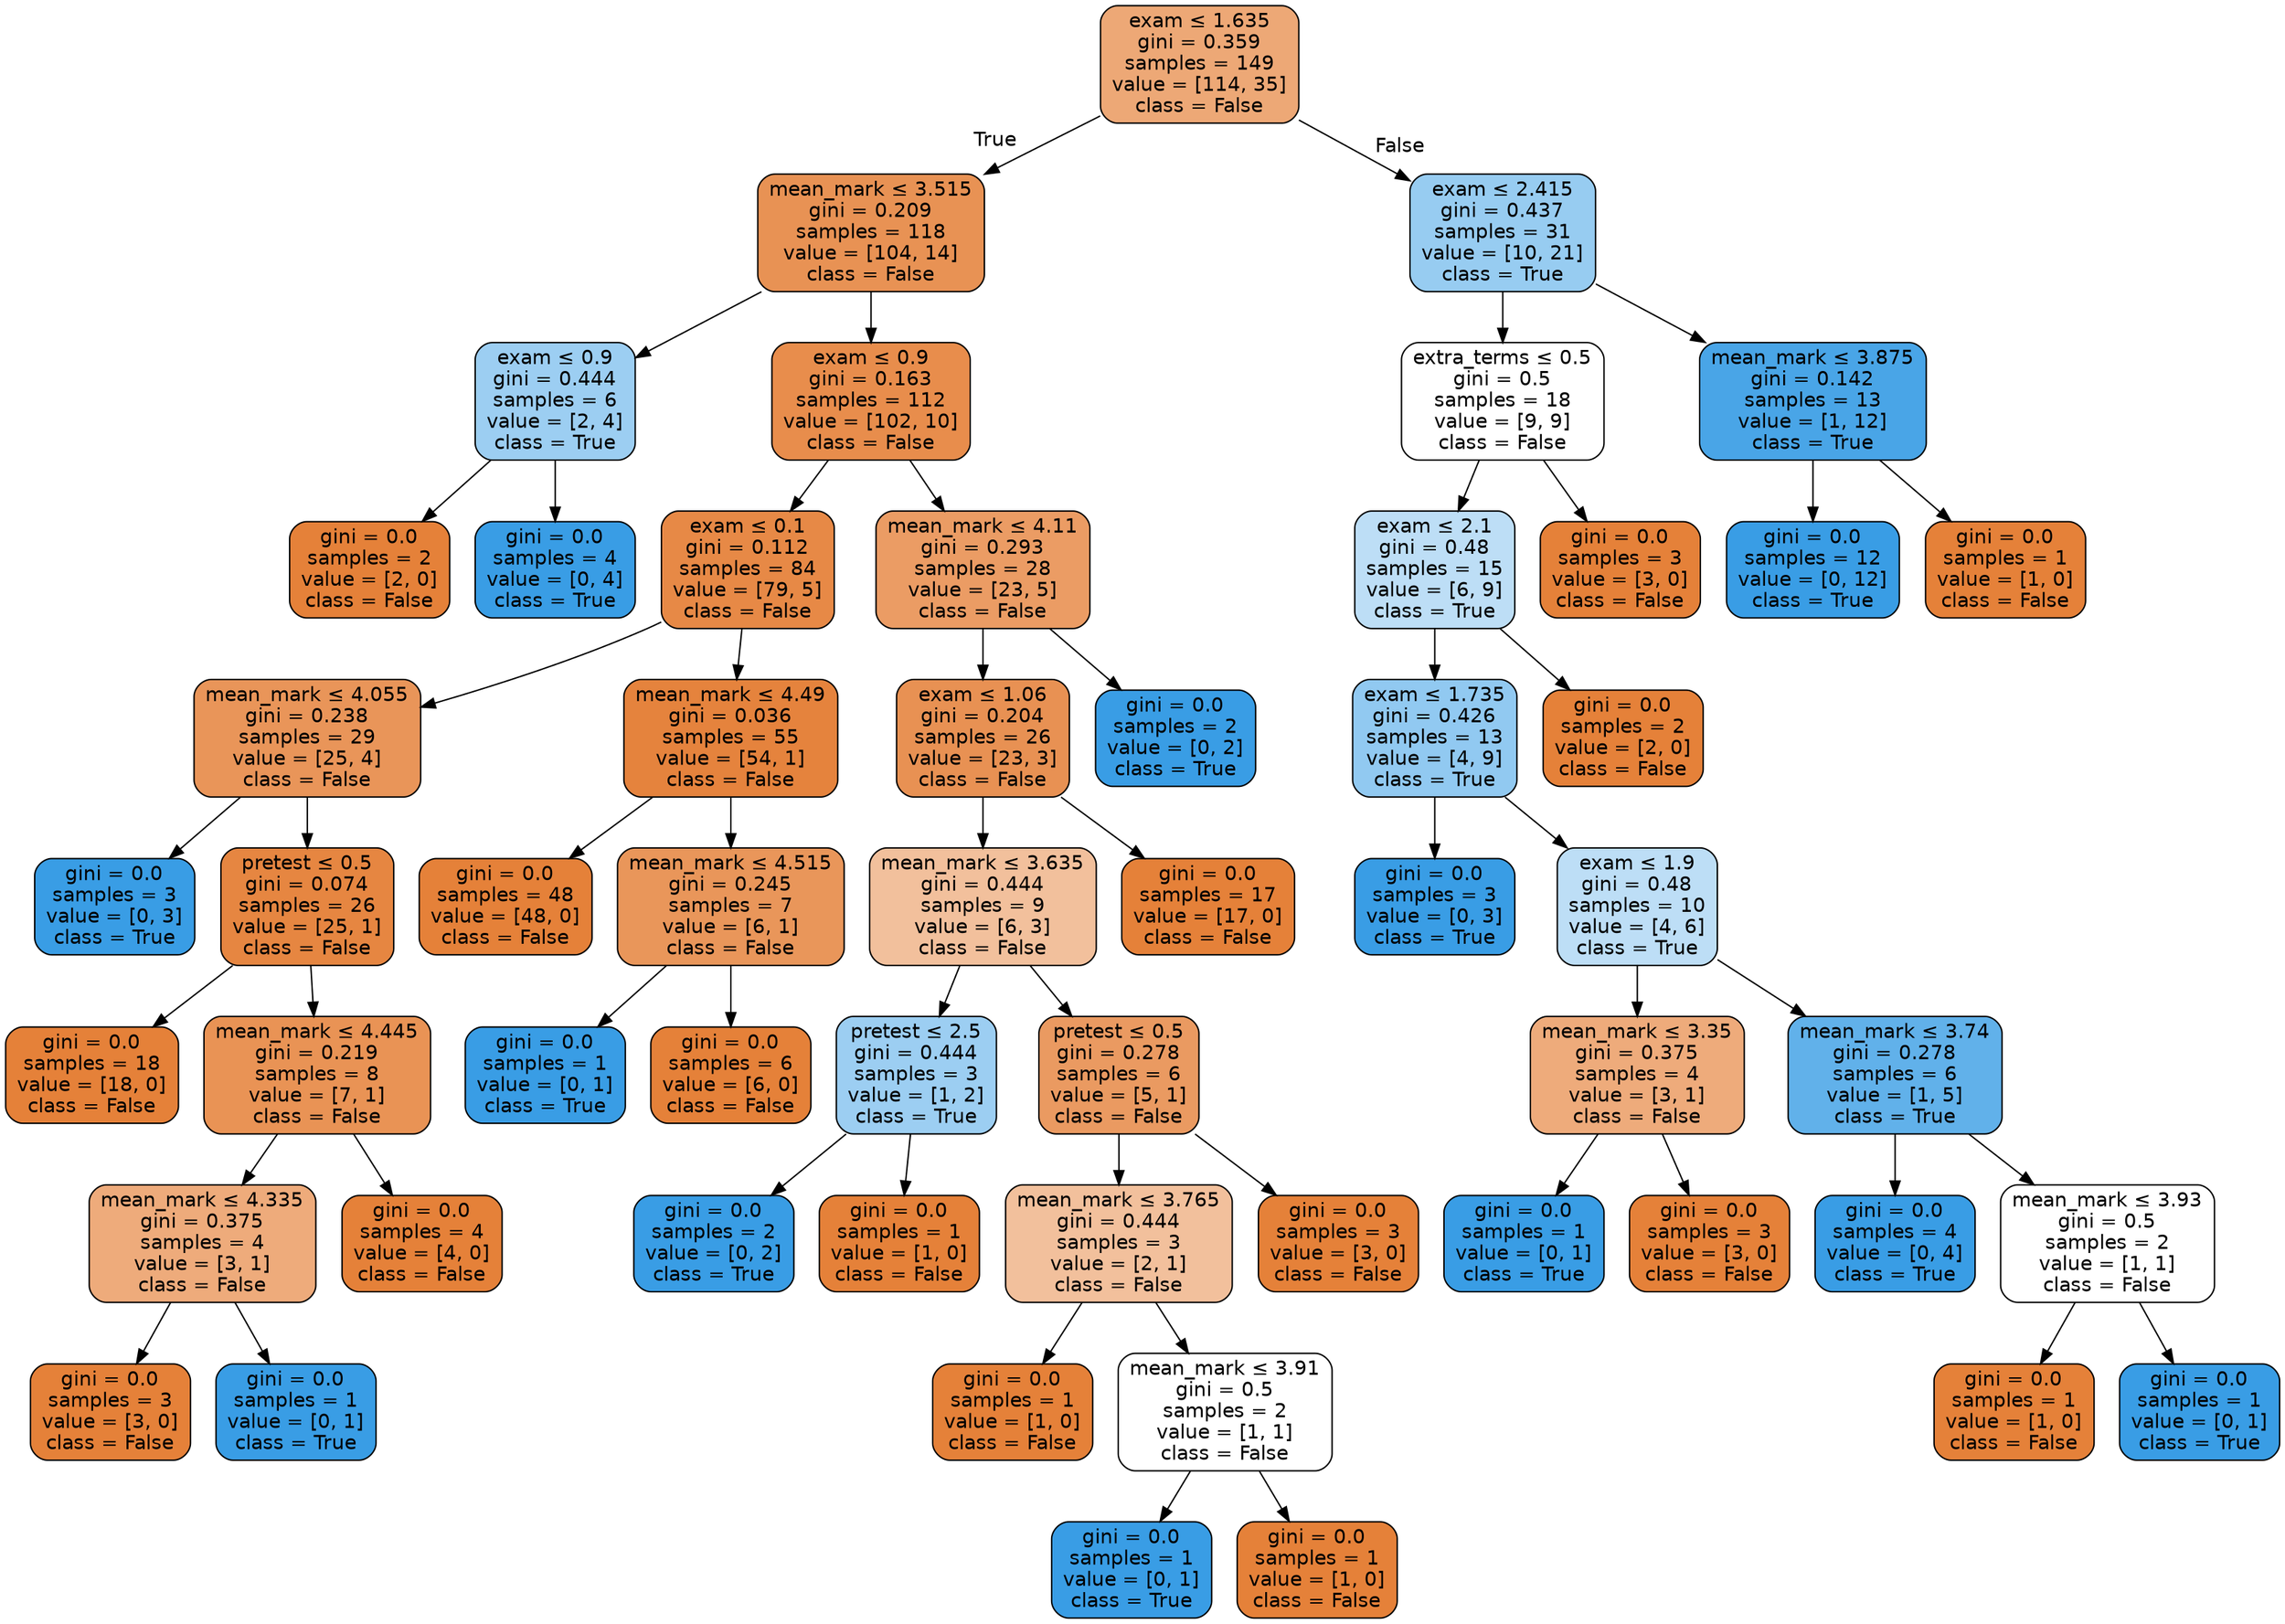 digraph Tree {
node [shape=box, style="filled, rounded", color="black", fontname=helvetica] ;
edge [fontname=helvetica] ;
0 [label=<exam &le; 1.635<br/>gini = 0.359<br/>samples = 149<br/>value = [114, 35]<br/>class = False>, fillcolor="#eda876"] ;
1 [label=<mean_mark &le; 3.515<br/>gini = 0.209<br/>samples = 118<br/>value = [104, 14]<br/>class = False>, fillcolor="#e89254"] ;
0 -> 1 [labeldistance=2.5, labelangle=45, headlabel="True"] ;
2 [label=<exam &le; 0.9<br/>gini = 0.444<br/>samples = 6<br/>value = [2, 4]<br/>class = True>, fillcolor="#9ccef2"] ;
1 -> 2 ;
3 [label=<gini = 0.0<br/>samples = 2<br/>value = [2, 0]<br/>class = False>, fillcolor="#e58139"] ;
2 -> 3 ;
4 [label=<gini = 0.0<br/>samples = 4<br/>value = [0, 4]<br/>class = True>, fillcolor="#399de5"] ;
2 -> 4 ;
5 [label=<exam &le; 0.9<br/>gini = 0.163<br/>samples = 112<br/>value = [102, 10]<br/>class = False>, fillcolor="#e88d4c"] ;
1 -> 5 ;
6 [label=<exam &le; 0.1<br/>gini = 0.112<br/>samples = 84<br/>value = [79, 5]<br/>class = False>, fillcolor="#e78946"] ;
5 -> 6 ;
7 [label=<mean_mark &le; 4.055<br/>gini = 0.238<br/>samples = 29<br/>value = [25, 4]<br/>class = False>, fillcolor="#e99559"] ;
6 -> 7 ;
8 [label=<gini = 0.0<br/>samples = 3<br/>value = [0, 3]<br/>class = True>, fillcolor="#399de5"] ;
7 -> 8 ;
9 [label=<pretest &le; 0.5<br/>gini = 0.074<br/>samples = 26<br/>value = [25, 1]<br/>class = False>, fillcolor="#e68641"] ;
7 -> 9 ;
10 [label=<gini = 0.0<br/>samples = 18<br/>value = [18, 0]<br/>class = False>, fillcolor="#e58139"] ;
9 -> 10 ;
11 [label=<mean_mark &le; 4.445<br/>gini = 0.219<br/>samples = 8<br/>value = [7, 1]<br/>class = False>, fillcolor="#e99355"] ;
9 -> 11 ;
12 [label=<mean_mark &le; 4.335<br/>gini = 0.375<br/>samples = 4<br/>value = [3, 1]<br/>class = False>, fillcolor="#eeab7b"] ;
11 -> 12 ;
13 [label=<gini = 0.0<br/>samples = 3<br/>value = [3, 0]<br/>class = False>, fillcolor="#e58139"] ;
12 -> 13 ;
14 [label=<gini = 0.0<br/>samples = 1<br/>value = [0, 1]<br/>class = True>, fillcolor="#399de5"] ;
12 -> 14 ;
15 [label=<gini = 0.0<br/>samples = 4<br/>value = [4, 0]<br/>class = False>, fillcolor="#e58139"] ;
11 -> 15 ;
16 [label=<mean_mark &le; 4.49<br/>gini = 0.036<br/>samples = 55<br/>value = [54, 1]<br/>class = False>, fillcolor="#e5833d"] ;
6 -> 16 ;
17 [label=<gini = 0.0<br/>samples = 48<br/>value = [48, 0]<br/>class = False>, fillcolor="#e58139"] ;
16 -> 17 ;
18 [label=<mean_mark &le; 4.515<br/>gini = 0.245<br/>samples = 7<br/>value = [6, 1]<br/>class = False>, fillcolor="#e9965a"] ;
16 -> 18 ;
19 [label=<gini = 0.0<br/>samples = 1<br/>value = [0, 1]<br/>class = True>, fillcolor="#399de5"] ;
18 -> 19 ;
20 [label=<gini = 0.0<br/>samples = 6<br/>value = [6, 0]<br/>class = False>, fillcolor="#e58139"] ;
18 -> 20 ;
21 [label=<mean_mark &le; 4.11<br/>gini = 0.293<br/>samples = 28<br/>value = [23, 5]<br/>class = False>, fillcolor="#eb9c64"] ;
5 -> 21 ;
22 [label=<exam &le; 1.06<br/>gini = 0.204<br/>samples = 26<br/>value = [23, 3]<br/>class = False>, fillcolor="#e89153"] ;
21 -> 22 ;
23 [label=<mean_mark &le; 3.635<br/>gini = 0.444<br/>samples = 9<br/>value = [6, 3]<br/>class = False>, fillcolor="#f2c09c"] ;
22 -> 23 ;
24 [label=<pretest &le; 2.5<br/>gini = 0.444<br/>samples = 3<br/>value = [1, 2]<br/>class = True>, fillcolor="#9ccef2"] ;
23 -> 24 ;
25 [label=<gini = 0.0<br/>samples = 2<br/>value = [0, 2]<br/>class = True>, fillcolor="#399de5"] ;
24 -> 25 ;
26 [label=<gini = 0.0<br/>samples = 1<br/>value = [1, 0]<br/>class = False>, fillcolor="#e58139"] ;
24 -> 26 ;
27 [label=<pretest &le; 0.5<br/>gini = 0.278<br/>samples = 6<br/>value = [5, 1]<br/>class = False>, fillcolor="#ea9a61"] ;
23 -> 27 ;
28 [label=<mean_mark &le; 3.765<br/>gini = 0.444<br/>samples = 3<br/>value = [2, 1]<br/>class = False>, fillcolor="#f2c09c"] ;
27 -> 28 ;
29 [label=<gini = 0.0<br/>samples = 1<br/>value = [1, 0]<br/>class = False>, fillcolor="#e58139"] ;
28 -> 29 ;
30 [label=<mean_mark &le; 3.91<br/>gini = 0.5<br/>samples = 2<br/>value = [1, 1]<br/>class = False>, fillcolor="#ffffff"] ;
28 -> 30 ;
31 [label=<gini = 0.0<br/>samples = 1<br/>value = [0, 1]<br/>class = True>, fillcolor="#399de5"] ;
30 -> 31 ;
32 [label=<gini = 0.0<br/>samples = 1<br/>value = [1, 0]<br/>class = False>, fillcolor="#e58139"] ;
30 -> 32 ;
33 [label=<gini = 0.0<br/>samples = 3<br/>value = [3, 0]<br/>class = False>, fillcolor="#e58139"] ;
27 -> 33 ;
34 [label=<gini = 0.0<br/>samples = 17<br/>value = [17, 0]<br/>class = False>, fillcolor="#e58139"] ;
22 -> 34 ;
35 [label=<gini = 0.0<br/>samples = 2<br/>value = [0, 2]<br/>class = True>, fillcolor="#399de5"] ;
21 -> 35 ;
36 [label=<exam &le; 2.415<br/>gini = 0.437<br/>samples = 31<br/>value = [10, 21]<br/>class = True>, fillcolor="#97ccf1"] ;
0 -> 36 [labeldistance=2.5, labelangle=-45, headlabel="False"] ;
37 [label=<extra_terms &le; 0.5<br/>gini = 0.5<br/>samples = 18<br/>value = [9, 9]<br/>class = False>, fillcolor="#ffffff"] ;
36 -> 37 ;
38 [label=<exam &le; 2.1<br/>gini = 0.48<br/>samples = 15<br/>value = [6, 9]<br/>class = True>, fillcolor="#bddef6"] ;
37 -> 38 ;
39 [label=<exam &le; 1.735<br/>gini = 0.426<br/>samples = 13<br/>value = [4, 9]<br/>class = True>, fillcolor="#91c9f1"] ;
38 -> 39 ;
40 [label=<gini = 0.0<br/>samples = 3<br/>value = [0, 3]<br/>class = True>, fillcolor="#399de5"] ;
39 -> 40 ;
41 [label=<exam &le; 1.9<br/>gini = 0.48<br/>samples = 10<br/>value = [4, 6]<br/>class = True>, fillcolor="#bddef6"] ;
39 -> 41 ;
42 [label=<mean_mark &le; 3.35<br/>gini = 0.375<br/>samples = 4<br/>value = [3, 1]<br/>class = False>, fillcolor="#eeab7b"] ;
41 -> 42 ;
43 [label=<gini = 0.0<br/>samples = 1<br/>value = [0, 1]<br/>class = True>, fillcolor="#399de5"] ;
42 -> 43 ;
44 [label=<gini = 0.0<br/>samples = 3<br/>value = [3, 0]<br/>class = False>, fillcolor="#e58139"] ;
42 -> 44 ;
45 [label=<mean_mark &le; 3.74<br/>gini = 0.278<br/>samples = 6<br/>value = [1, 5]<br/>class = True>, fillcolor="#61b1ea"] ;
41 -> 45 ;
46 [label=<gini = 0.0<br/>samples = 4<br/>value = [0, 4]<br/>class = True>, fillcolor="#399de5"] ;
45 -> 46 ;
47 [label=<mean_mark &le; 3.93<br/>gini = 0.5<br/>samples = 2<br/>value = [1, 1]<br/>class = False>, fillcolor="#ffffff"] ;
45 -> 47 ;
48 [label=<gini = 0.0<br/>samples = 1<br/>value = [1, 0]<br/>class = False>, fillcolor="#e58139"] ;
47 -> 48 ;
49 [label=<gini = 0.0<br/>samples = 1<br/>value = [0, 1]<br/>class = True>, fillcolor="#399de5"] ;
47 -> 49 ;
50 [label=<gini = 0.0<br/>samples = 2<br/>value = [2, 0]<br/>class = False>, fillcolor="#e58139"] ;
38 -> 50 ;
51 [label=<gini = 0.0<br/>samples = 3<br/>value = [3, 0]<br/>class = False>, fillcolor="#e58139"] ;
37 -> 51 ;
52 [label=<mean_mark &le; 3.875<br/>gini = 0.142<br/>samples = 13<br/>value = [1, 12]<br/>class = True>, fillcolor="#49a5e7"] ;
36 -> 52 ;
53 [label=<gini = 0.0<br/>samples = 12<br/>value = [0, 12]<br/>class = True>, fillcolor="#399de5"] ;
52 -> 53 ;
54 [label=<gini = 0.0<br/>samples = 1<br/>value = [1, 0]<br/>class = False>, fillcolor="#e58139"] ;
52 -> 54 ;
}
